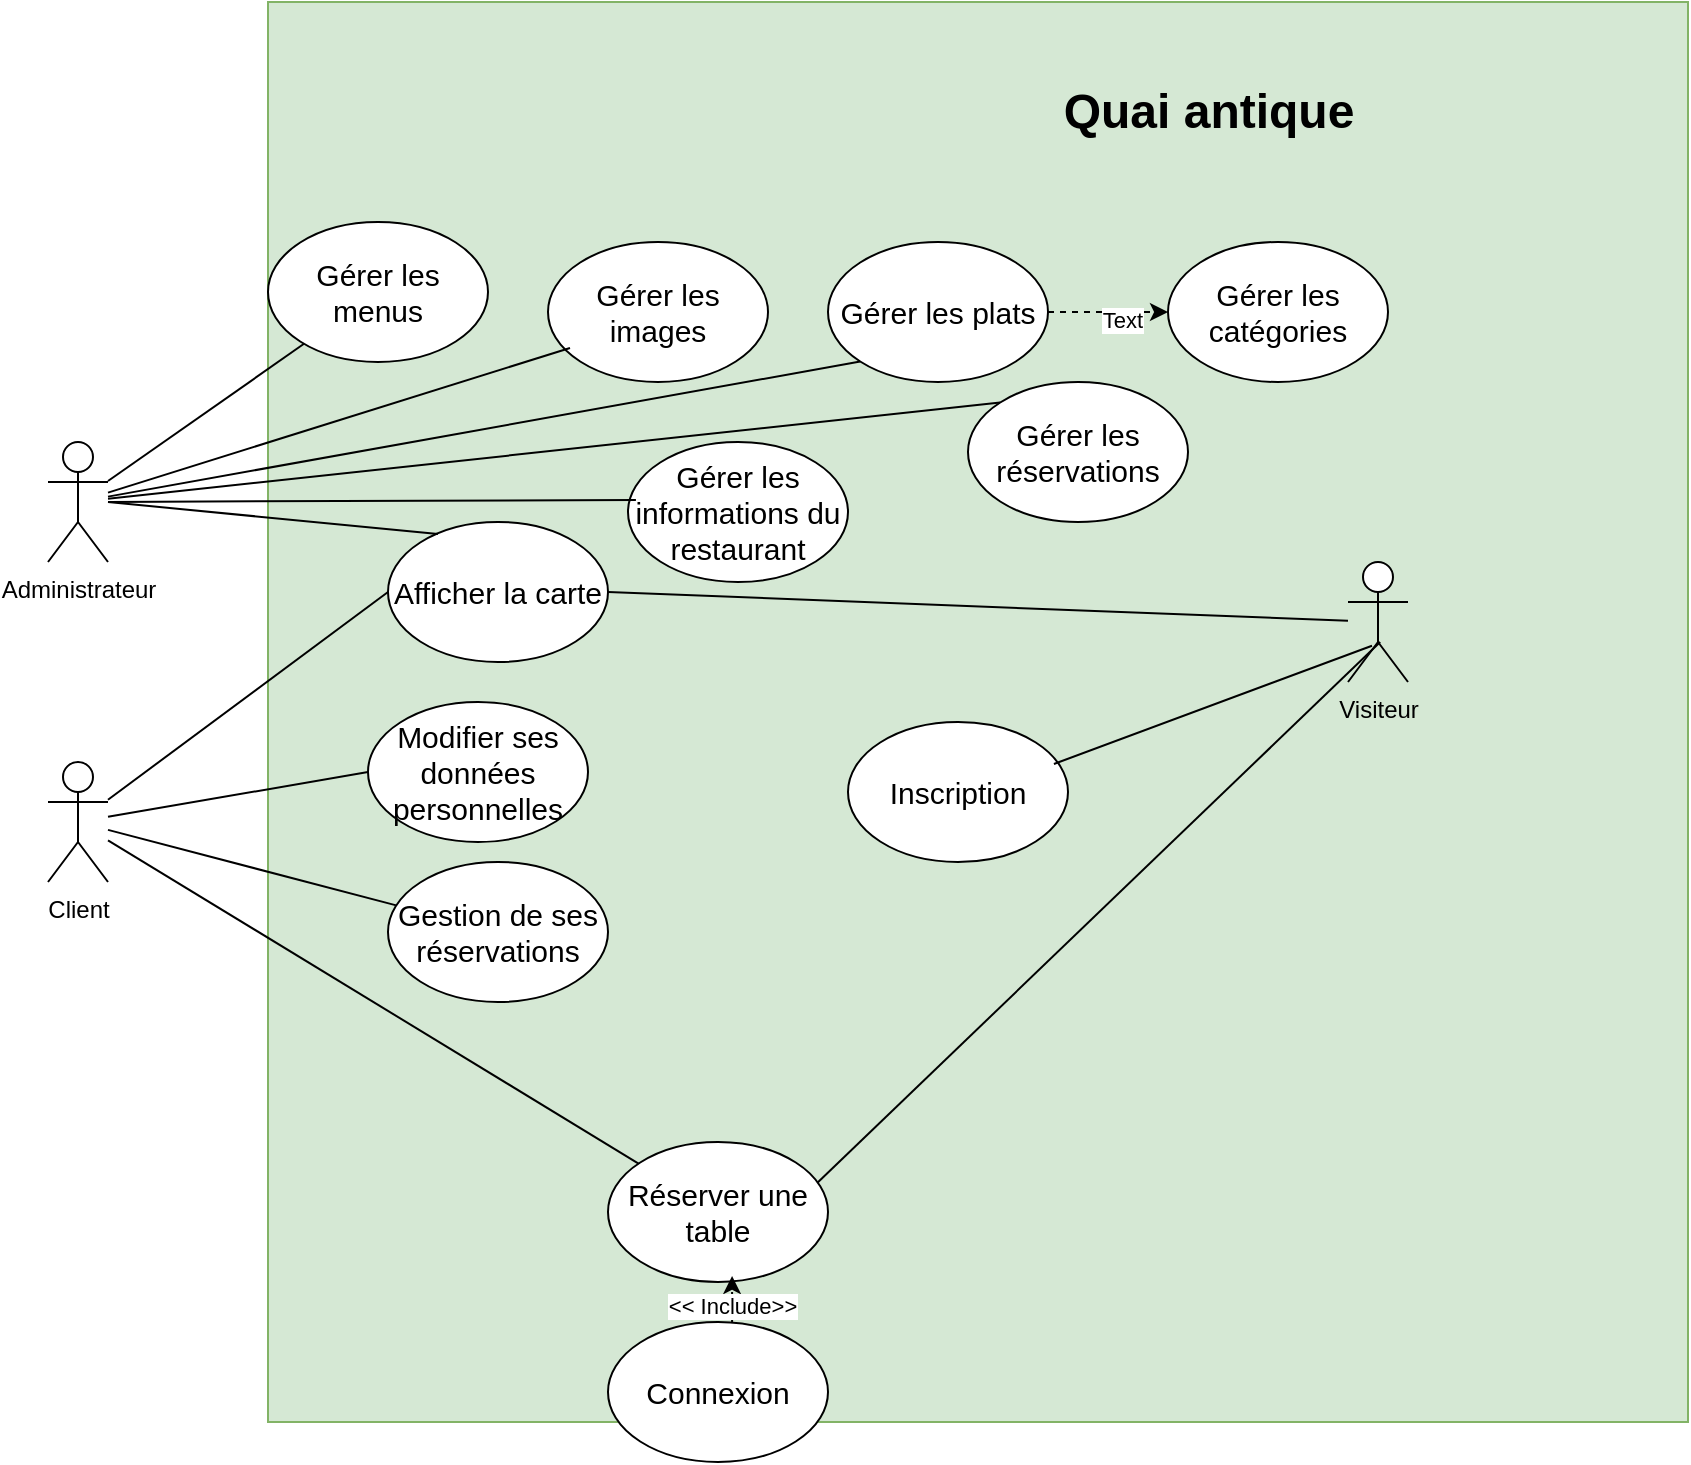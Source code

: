 <mxfile>
    <diagram id="jnADhAtvManBedjIXoB3" name="Page-1">
        <mxGraphModel dx="1512" dy="1567" grid="1" gridSize="10" guides="1" tooltips="1" connect="1" arrows="1" fold="1" page="1" pageScale="1" pageWidth="850" pageHeight="1100" math="0" shadow="0">
            <root>
                <mxCell id="0"/>
                <mxCell id="1" parent="0"/>
                <mxCell id="2" value="" style="whiteSpace=wrap;html=1;aspect=fixed;fillColor=#d5e8d4;strokeColor=#82b366;" vertex="1" parent="1">
                    <mxGeometry x="130" y="-180" width="710" height="710" as="geometry"/>
                </mxCell>
                <mxCell id="3" value="Quai antique" style="text;strokeColor=none;fillColor=none;html=1;fontSize=24;fontStyle=1;verticalAlign=middle;align=center;" vertex="1" parent="1">
                    <mxGeometry x="550" y="-140" width="100" height="30" as="geometry"/>
                </mxCell>
                <mxCell id="4" value="Inscription" style="ellipse;whiteSpace=wrap;html=1;fontSize=15;" vertex="1" parent="1">
                    <mxGeometry x="420" y="180" width="110" height="70" as="geometry"/>
                </mxCell>
                <mxCell id="39" style="edgeStyle=none;html=1;endArrow=none;endFill=0;" edge="1" parent="1" source="5" target="34">
                    <mxGeometry relative="1" as="geometry"/>
                </mxCell>
                <mxCell id="42" style="edgeStyle=none;html=1;entryX=0;entryY=0;entryDx=0;entryDy=0;endArrow=none;endFill=0;" edge="1" parent="1" source="5" target="41">
                    <mxGeometry relative="1" as="geometry"/>
                </mxCell>
                <mxCell id="5" value="Administrateur" style="shape=umlActor;verticalLabelPosition=bottom;verticalAlign=top;html=1;outlineConnect=0;" vertex="1" parent="1">
                    <mxGeometry x="20" y="40" width="30" height="60" as="geometry"/>
                </mxCell>
                <mxCell id="12" style="edgeStyle=none;html=1;endArrow=none;endFill=0;" edge="1" parent="1" source="6" target="11">
                    <mxGeometry relative="1" as="geometry"/>
                </mxCell>
                <mxCell id="22" style="edgeStyle=none;html=1;entryX=0;entryY=0.5;entryDx=0;entryDy=0;endArrow=none;endFill=0;" edge="1" parent="1" source="6" target="19">
                    <mxGeometry relative="1" as="geometry"/>
                </mxCell>
                <mxCell id="28" style="edgeStyle=none;html=1;entryX=0;entryY=0.5;entryDx=0;entryDy=0;endArrow=none;endFill=0;" edge="1" parent="1" source="6" target="27">
                    <mxGeometry relative="1" as="geometry"/>
                </mxCell>
                <mxCell id="33" style="edgeStyle=none;html=1;endArrow=none;endFill=0;" edge="1" parent="1" source="6" target="24">
                    <mxGeometry relative="1" as="geometry"/>
                </mxCell>
                <mxCell id="6" value="Client" style="shape=umlActor;verticalLabelPosition=bottom;verticalAlign=top;html=1;outlineConnect=0;" vertex="1" parent="1">
                    <mxGeometry x="20" y="200" width="30" height="60" as="geometry"/>
                </mxCell>
                <mxCell id="29" style="edgeStyle=none;html=1;entryX=0.927;entryY=0.329;entryDx=0;entryDy=0;endArrow=none;endFill=0;entryPerimeter=0;" edge="1" parent="1" target="11">
                    <mxGeometry relative="1" as="geometry">
                        <mxPoint x="686.11" y="140.004" as="sourcePoint"/>
                        <mxPoint x="410.001" y="358.391" as="targetPoint"/>
                    </mxGeometry>
                </mxCell>
                <mxCell id="8" value="Visiteur" style="shape=umlActor;verticalLabelPosition=bottom;verticalAlign=top;html=1;outlineConnect=0;" vertex="1" parent="1">
                    <mxGeometry x="670" y="100" width="30" height="60" as="geometry"/>
                </mxCell>
                <mxCell id="10" style="edgeStyle=none;html=1;endArrow=none;endFill=0;startArrow=none;startFill=0;entryX=0.936;entryY=0.3;entryDx=0;entryDy=0;entryPerimeter=0;" edge="1" parent="1" target="4">
                    <mxGeometry relative="1" as="geometry">
                        <mxPoint x="682" y="141.858" as="sourcePoint"/>
                        <mxPoint x="530" y="200" as="targetPoint"/>
                    </mxGeometry>
                </mxCell>
                <mxCell id="11" value="Réserver une table" style="ellipse;whiteSpace=wrap;html=1;fontSize=15;" vertex="1" parent="1">
                    <mxGeometry x="300" y="390" width="110" height="70" as="geometry"/>
                </mxCell>
                <mxCell id="17" style="edgeStyle=none;html=1;dashed=1;entryX=0.564;entryY=0.957;entryDx=0;entryDy=0;entryPerimeter=0;exitX=0.564;exitY=0;exitDx=0;exitDy=0;exitPerimeter=0;" edge="1" parent="1" source="14" target="11">
                    <mxGeometry relative="1" as="geometry">
                        <mxPoint x="390.701" y="287.789" as="sourcePoint"/>
                        <mxPoint x="250" y="302.22" as="targetPoint"/>
                    </mxGeometry>
                </mxCell>
                <mxCell id="18" value="&amp;lt;&amp;lt; Include&amp;gt;&amp;gt;" style="edgeLabel;html=1;align=center;verticalAlign=middle;resizable=0;points=[];" vertex="1" connectable="0" parent="17">
                    <mxGeometry x="-0.24" relative="1" as="geometry">
                        <mxPoint as="offset"/>
                    </mxGeometry>
                </mxCell>
                <mxCell id="14" value="Connexion" style="ellipse;whiteSpace=wrap;html=1;fontSize=15;" vertex="1" parent="1">
                    <mxGeometry x="300" y="480" width="110" height="70" as="geometry"/>
                </mxCell>
                <mxCell id="19" value="Afficher la carte" style="ellipse;whiteSpace=wrap;html=1;fontSize=15;" vertex="1" parent="1">
                    <mxGeometry x="190" y="80" width="110" height="70" as="geometry"/>
                </mxCell>
                <mxCell id="23" style="edgeStyle=none;html=1;endArrow=none;endFill=0;entryX=0.227;entryY=0.086;entryDx=0;entryDy=0;entryPerimeter=0;" edge="1" parent="1" target="19">
                    <mxGeometry relative="1" as="geometry">
                        <mxPoint x="50" y="70.001" as="sourcePoint"/>
                        <mxPoint x="176.109" y="50.251" as="targetPoint"/>
                    </mxGeometry>
                </mxCell>
                <mxCell id="24" value="Gestion de ses réservations" style="ellipse;whiteSpace=wrap;html=1;fontSize=15;" vertex="1" parent="1">
                    <mxGeometry x="190" y="250" width="110" height="70" as="geometry"/>
                </mxCell>
                <mxCell id="27" value="Modifier ses données personnelles" style="ellipse;whiteSpace=wrap;html=1;fontSize=15;" vertex="1" parent="1">
                    <mxGeometry x="180" y="170" width="110" height="70" as="geometry"/>
                </mxCell>
                <mxCell id="32" style="edgeStyle=none;html=1;endArrow=none;endFill=0;entryX=1;entryY=0.5;entryDx=0;entryDy=0;" edge="1" parent="1" source="8" target="19">
                    <mxGeometry relative="1" as="geometry">
                        <mxPoint x="310" y="110" as="targetPoint"/>
                    </mxGeometry>
                </mxCell>
                <mxCell id="34" value="Gérer les menus" style="ellipse;whiteSpace=wrap;html=1;fontSize=15;" vertex="1" parent="1">
                    <mxGeometry x="130" y="-70" width="110" height="70" as="geometry"/>
                </mxCell>
                <mxCell id="35" value="Gérer les images" style="ellipse;whiteSpace=wrap;html=1;fontSize=15;" vertex="1" parent="1">
                    <mxGeometry x="270" y="-60" width="110" height="70" as="geometry"/>
                </mxCell>
                <mxCell id="47" style="edgeStyle=none;html=1;dashed=1;" edge="1" parent="1" source="36" target="44">
                    <mxGeometry relative="1" as="geometry"/>
                </mxCell>
                <mxCell id="48" value="Text" style="edgeLabel;html=1;align=center;verticalAlign=middle;resizable=0;points=[];" vertex="1" connectable="0" parent="47">
                    <mxGeometry x="0.233" y="-4" relative="1" as="geometry">
                        <mxPoint as="offset"/>
                    </mxGeometry>
                </mxCell>
                <mxCell id="36" value="Gérer les plats" style="ellipse;whiteSpace=wrap;html=1;fontSize=15;" vertex="1" parent="1">
                    <mxGeometry x="410" y="-60" width="110" height="70" as="geometry"/>
                </mxCell>
                <mxCell id="37" style="edgeStyle=none;html=1;entryX=0;entryY=1;entryDx=0;entryDy=0;endArrow=none;endFill=0;" edge="1" parent="1" source="5" target="36">
                    <mxGeometry relative="1" as="geometry"/>
                </mxCell>
                <mxCell id="38" style="edgeStyle=none;html=1;entryX=0.1;entryY=0.757;entryDx=0;entryDy=0;entryPerimeter=0;endArrow=none;endFill=0;" edge="1" parent="1" source="5" target="35">
                    <mxGeometry relative="1" as="geometry"/>
                </mxCell>
                <mxCell id="40" value="Gérer les informations du restaurant" style="ellipse;whiteSpace=wrap;html=1;fontSize=15;" vertex="1" parent="1">
                    <mxGeometry x="310" y="40" width="110" height="70" as="geometry"/>
                </mxCell>
                <mxCell id="41" value="Gérer les réservations" style="ellipse;whiteSpace=wrap;html=1;fontSize=15;" vertex="1" parent="1">
                    <mxGeometry x="480" y="10" width="110" height="70" as="geometry"/>
                </mxCell>
                <mxCell id="43" style="edgeStyle=none;html=1;entryX=0.036;entryY=0.414;entryDx=0;entryDy=0;entryPerimeter=0;endArrow=none;endFill=0;" edge="1" parent="1" source="5" target="40">
                    <mxGeometry relative="1" as="geometry"/>
                </mxCell>
                <mxCell id="44" value="Gérer les catégories" style="ellipse;whiteSpace=wrap;html=1;fontSize=15;" vertex="1" parent="1">
                    <mxGeometry x="580" y="-60" width="110" height="70" as="geometry"/>
                </mxCell>
            </root>
        </mxGraphModel>
    </diagram>
</mxfile>
